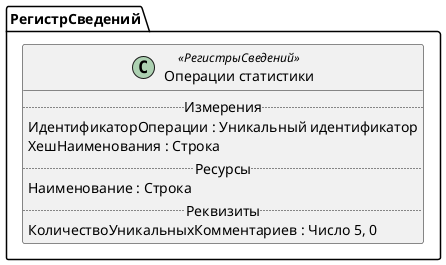 ﻿@startuml ОперацииСтатистики
'!include templates.wsd
'..\include templates.wsd
class РегистрСведений.ОперацииСтатистики as "Операции статистики" <<РегистрыСведений>>
{
..Измерения..
ИдентификаторОперации : Уникальный идентификатор
ХешНаименования : Строка
..Ресурсы..
Наименование : Строка
..Реквизиты..
КоличествоУникальныхКомментариев : Число 5, 0
}
@enduml
